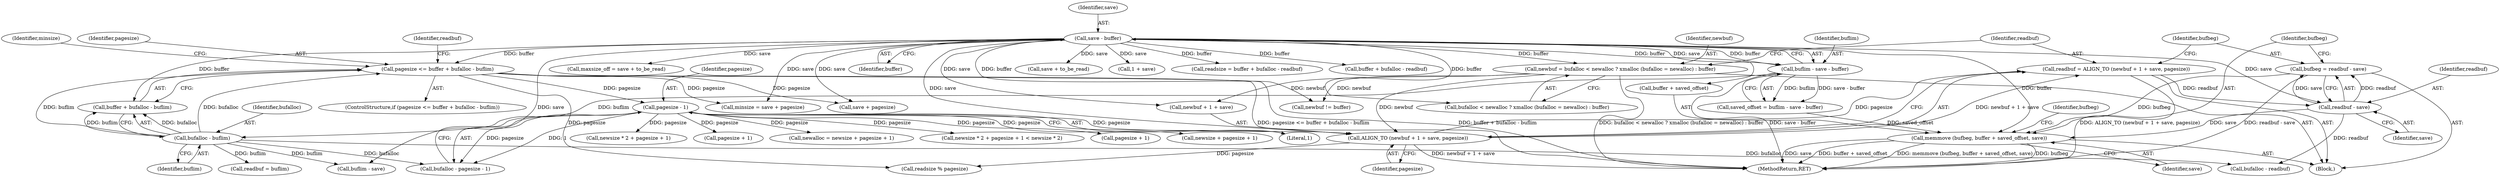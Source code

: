 digraph "0_savannah_8fcf61523644df42e1905c81bed26838e0b04f91@integer" {
"1000475" [label="(Call,bufbeg = readbuf - save)"];
"1000477" [label="(Call,readbuf - save)"];
"1000466" [label="(Call,readbuf = ALIGN_TO (newbuf + 1 + save, pagesize))"];
"1000468" [label="(Call,ALIGN_TO (newbuf + 1 + save, pagesize))"];
"1000455" [label="(Call,newbuf = bufalloc < newalloc ? xmalloc (bufalloc = newalloc) : buffer)"];
"1000331" [label="(Call,save - buffer)"];
"1000367" [label="(Call,pagesize - 1)"];
"1000335" [label="(Call,pagesize <= buffer + bufalloc - buflim)"];
"1000339" [label="(Call,bufalloc - buflim)"];
"1000329" [label="(Call,buflim - save - buffer)"];
"1000480" [label="(Call,memmove (bufbeg, buffer + saved_offset, save))"];
"1000331" [label="(Call,save - buffer)"];
"1000352" [label="(Block,)"];
"1001415" [label="(MethodReturn,RET)"];
"1000333" [label="(Identifier,buffer)"];
"1000488" [label="(Identifier,bufbeg)"];
"1000365" [label="(Call,bufalloc - pagesize - 1)"];
"1000416" [label="(Call,save + to_be_read)"];
"1000482" [label="(Call,buffer + saved_offset)"];
"1000369" [label="(Literal,1)"];
"1000335" [label="(Call,pagesize <= buffer + bufalloc - buflim)"];
"1000329" [label="(Call,buflim - save - buffer)"];
"1000336" [label="(Identifier,pagesize)"];
"1000493" [label="(Call,newbuf != buffer)"];
"1000384" [label="(Call,newsize * 2 + pagesize + 1)"];
"1000479" [label="(Identifier,save)"];
"1000471" [label="(Call,1 + save)"];
"1000340" [label="(Identifier,bufalloc)"];
"1000337" [label="(Call,buffer + bufalloc - buflim)"];
"1000332" [label="(Identifier,save)"];
"1000511" [label="(Call,readsize % pagesize)"];
"1000477" [label="(Call,readbuf - save)"];
"1000502" [label="(Call,readsize = buffer + bufalloc - readbuf)"];
"1000504" [label="(Call,buffer + bufalloc - readbuf)"];
"1000481" [label="(Identifier,bufbeg)"];
"1000348" [label="(Call,buflim - save)"];
"1000367" [label="(Call,pagesize - 1)"];
"1000354" [label="(Call,minsize = save + pagesize)"];
"1000343" [label="(Call,readbuf = buflim)"];
"1000476" [label="(Identifier,bufbeg)"];
"1000469" [label="(Call,newbuf + 1 + save)"];
"1000452" [label="(Call,pagesize + 1)"];
"1000344" [label="(Identifier,readbuf)"];
"1000339" [label="(Call,bufalloc - buflim)"];
"1000506" [label="(Call,bufalloc - readbuf)"];
"1000356" [label="(Call,save + pagesize)"];
"1000355" [label="(Identifier,minsize)"];
"1000456" [label="(Identifier,newbuf)"];
"1000334" [label="(ControlStructure,if (pagesize <= buffer + bufalloc - buflim))"];
"1000457" [label="(Call,bufalloc < newalloc ? xmalloc (bufalloc = newalloc) : buffer)"];
"1000480" [label="(Call,memmove (bufbeg, buffer + saved_offset, save))"];
"1000467" [label="(Identifier,readbuf)"];
"1000478" [label="(Identifier,readbuf)"];
"1000341" [label="(Identifier,buflim)"];
"1000475" [label="(Call,bufbeg = readbuf - save)"];
"1000368" [label="(Identifier,pagesize)"];
"1000448" [label="(Call,newalloc = newsize + pagesize + 1)"];
"1000330" [label="(Identifier,buflim)"];
"1000455" [label="(Call,newbuf = bufalloc < newalloc ? xmalloc (bufalloc = newalloc) : buffer)"];
"1000383" [label="(Call,newsize * 2 + pagesize + 1 < newsize * 2)"];
"1000388" [label="(Call,pagesize + 1)"];
"1000327" [label="(Call,saved_offset = buflim - save - buffer)"];
"1000474" [label="(Identifier,pagesize)"];
"1000468" [label="(Call,ALIGN_TO (newbuf + 1 + save, pagesize))"];
"1000450" [label="(Call,newsize + pagesize + 1)"];
"1000485" [label="(Identifier,save)"];
"1000466" [label="(Call,readbuf = ALIGN_TO (newbuf + 1 + save, pagesize))"];
"1000414" [label="(Call,maxsize_off = save + to_be_read)"];
"1000475" -> "1000352"  [label="AST: "];
"1000475" -> "1000477"  [label="CFG: "];
"1000476" -> "1000475"  [label="AST: "];
"1000477" -> "1000475"  [label="AST: "];
"1000481" -> "1000475"  [label="CFG: "];
"1000475" -> "1001415"  [label="DDG: readbuf - save"];
"1000477" -> "1000475"  [label="DDG: readbuf"];
"1000477" -> "1000475"  [label="DDG: save"];
"1000475" -> "1000480"  [label="DDG: bufbeg"];
"1000477" -> "1000479"  [label="CFG: "];
"1000478" -> "1000477"  [label="AST: "];
"1000479" -> "1000477"  [label="AST: "];
"1000466" -> "1000477"  [label="DDG: readbuf"];
"1000331" -> "1000477"  [label="DDG: save"];
"1000477" -> "1000480"  [label="DDG: save"];
"1000477" -> "1000506"  [label="DDG: readbuf"];
"1000466" -> "1000352"  [label="AST: "];
"1000466" -> "1000468"  [label="CFG: "];
"1000467" -> "1000466"  [label="AST: "];
"1000468" -> "1000466"  [label="AST: "];
"1000476" -> "1000466"  [label="CFG: "];
"1000466" -> "1001415"  [label="DDG: ALIGN_TO (newbuf + 1 + save, pagesize)"];
"1000468" -> "1000466"  [label="DDG: newbuf + 1 + save"];
"1000468" -> "1000466"  [label="DDG: pagesize"];
"1000468" -> "1000474"  [label="CFG: "];
"1000469" -> "1000468"  [label="AST: "];
"1000474" -> "1000468"  [label="AST: "];
"1000468" -> "1001415"  [label="DDG: newbuf + 1 + save"];
"1000455" -> "1000468"  [label="DDG: newbuf"];
"1000331" -> "1000468"  [label="DDG: save"];
"1000367" -> "1000468"  [label="DDG: pagesize"];
"1000468" -> "1000511"  [label="DDG: pagesize"];
"1000455" -> "1000352"  [label="AST: "];
"1000455" -> "1000457"  [label="CFG: "];
"1000456" -> "1000455"  [label="AST: "];
"1000457" -> "1000455"  [label="AST: "];
"1000467" -> "1000455"  [label="CFG: "];
"1000455" -> "1001415"  [label="DDG: bufalloc < newalloc ? xmalloc (bufalloc = newalloc) : buffer"];
"1000331" -> "1000455"  [label="DDG: buffer"];
"1000455" -> "1000469"  [label="DDG: newbuf"];
"1000455" -> "1000493"  [label="DDG: newbuf"];
"1000331" -> "1000329"  [label="AST: "];
"1000331" -> "1000333"  [label="CFG: "];
"1000332" -> "1000331"  [label="AST: "];
"1000333" -> "1000331"  [label="AST: "];
"1000329" -> "1000331"  [label="CFG: "];
"1000331" -> "1000329"  [label="DDG: save"];
"1000331" -> "1000329"  [label="DDG: buffer"];
"1000331" -> "1000335"  [label="DDG: buffer"];
"1000331" -> "1000337"  [label="DDG: buffer"];
"1000331" -> "1000348"  [label="DDG: save"];
"1000331" -> "1000354"  [label="DDG: save"];
"1000331" -> "1000356"  [label="DDG: save"];
"1000331" -> "1000414"  [label="DDG: save"];
"1000331" -> "1000416"  [label="DDG: save"];
"1000331" -> "1000457"  [label="DDG: buffer"];
"1000331" -> "1000469"  [label="DDG: save"];
"1000331" -> "1000471"  [label="DDG: save"];
"1000331" -> "1000480"  [label="DDG: buffer"];
"1000331" -> "1000482"  [label="DDG: buffer"];
"1000331" -> "1000493"  [label="DDG: buffer"];
"1000331" -> "1000502"  [label="DDG: buffer"];
"1000331" -> "1000504"  [label="DDG: buffer"];
"1000367" -> "1000365"  [label="AST: "];
"1000367" -> "1000369"  [label="CFG: "];
"1000368" -> "1000367"  [label="AST: "];
"1000369" -> "1000367"  [label="AST: "];
"1000365" -> "1000367"  [label="CFG: "];
"1000367" -> "1000365"  [label="DDG: pagesize"];
"1000367" -> "1000365"  [label="DDG: 1"];
"1000335" -> "1000367"  [label="DDG: pagesize"];
"1000367" -> "1000383"  [label="DDG: pagesize"];
"1000367" -> "1000384"  [label="DDG: pagesize"];
"1000367" -> "1000388"  [label="DDG: pagesize"];
"1000367" -> "1000448"  [label="DDG: pagesize"];
"1000367" -> "1000450"  [label="DDG: pagesize"];
"1000367" -> "1000452"  [label="DDG: pagesize"];
"1000335" -> "1000334"  [label="AST: "];
"1000335" -> "1000337"  [label="CFG: "];
"1000336" -> "1000335"  [label="AST: "];
"1000337" -> "1000335"  [label="AST: "];
"1000344" -> "1000335"  [label="CFG: "];
"1000355" -> "1000335"  [label="CFG: "];
"1000335" -> "1001415"  [label="DDG: buffer + bufalloc - buflim"];
"1000335" -> "1001415"  [label="DDG: pagesize <= buffer + bufalloc - buflim"];
"1000339" -> "1000335"  [label="DDG: bufalloc"];
"1000339" -> "1000335"  [label="DDG: buflim"];
"1000335" -> "1000354"  [label="DDG: pagesize"];
"1000335" -> "1000356"  [label="DDG: pagesize"];
"1000335" -> "1000511"  [label="DDG: pagesize"];
"1000339" -> "1000337"  [label="AST: "];
"1000339" -> "1000341"  [label="CFG: "];
"1000340" -> "1000339"  [label="AST: "];
"1000341" -> "1000339"  [label="AST: "];
"1000337" -> "1000339"  [label="CFG: "];
"1000339" -> "1000337"  [label="DDG: bufalloc"];
"1000339" -> "1000337"  [label="DDG: buflim"];
"1000329" -> "1000339"  [label="DDG: buflim"];
"1000339" -> "1000343"  [label="DDG: buflim"];
"1000339" -> "1000348"  [label="DDG: buflim"];
"1000339" -> "1000365"  [label="DDG: bufalloc"];
"1000339" -> "1000506"  [label="DDG: bufalloc"];
"1000329" -> "1000327"  [label="AST: "];
"1000330" -> "1000329"  [label="AST: "];
"1000327" -> "1000329"  [label="CFG: "];
"1000329" -> "1001415"  [label="DDG: save - buffer"];
"1000329" -> "1000327"  [label="DDG: buflim"];
"1000329" -> "1000327"  [label="DDG: save - buffer"];
"1000480" -> "1000352"  [label="AST: "];
"1000480" -> "1000485"  [label="CFG: "];
"1000481" -> "1000480"  [label="AST: "];
"1000482" -> "1000480"  [label="AST: "];
"1000485" -> "1000480"  [label="AST: "];
"1000488" -> "1000480"  [label="CFG: "];
"1000480" -> "1001415"  [label="DDG: memmove (bufbeg, buffer + saved_offset, save)"];
"1000480" -> "1001415"  [label="DDG: bufbeg"];
"1000480" -> "1001415"  [label="DDG: save"];
"1000480" -> "1001415"  [label="DDG: buffer + saved_offset"];
"1000327" -> "1000480"  [label="DDG: saved_offset"];
}
